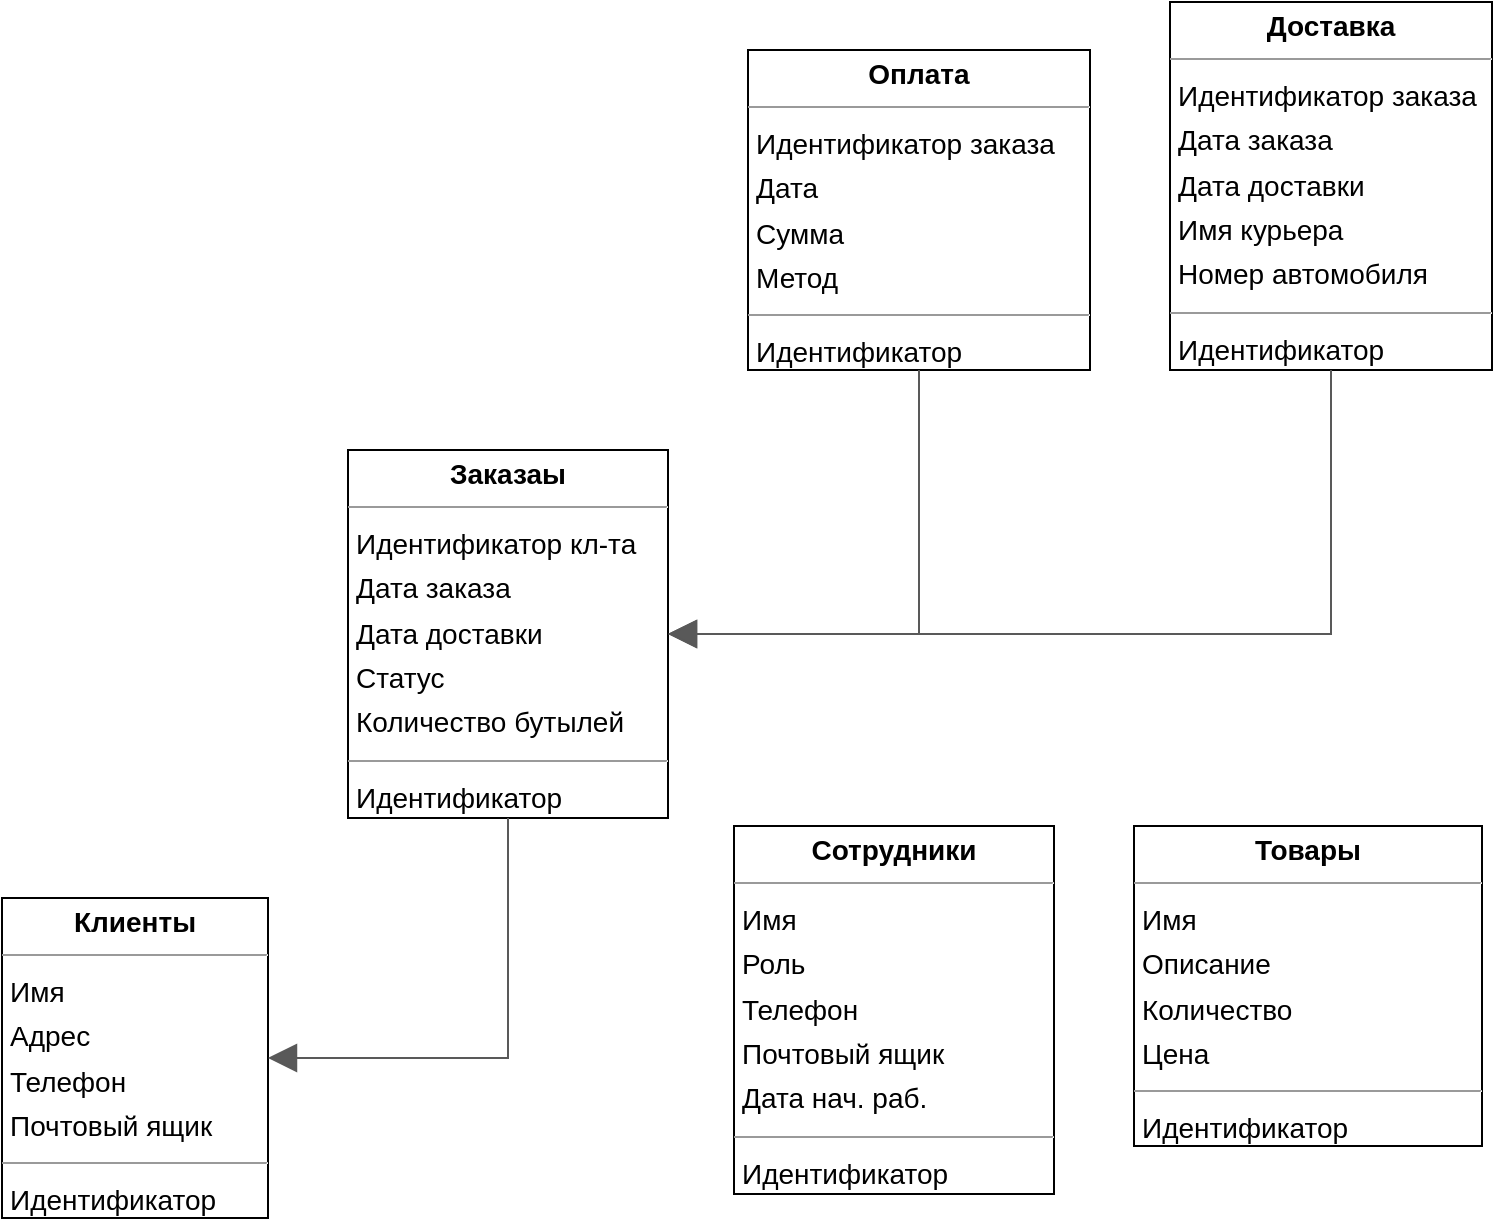 <mxfile version="26.0.5">
  <diagram id="Xd1rzki5bgTfBIohtDjM" name="Страница — 1">
    <mxGraphModel dx="1594" dy="1142" grid="1" gridSize="10" guides="1" tooltips="1" connect="1" arrows="1" fold="1" page="0" pageScale="1" pageWidth="827" pageHeight="1169" background="none" math="0" shadow="0">
      <root>
        <mxCell id="0" />
        <mxCell id="1" parent="0" />
        <mxCell id="node2" value="&lt;p style=&quot;margin:0px;margin-top:4px;text-align:center;&quot;&gt;&lt;b&gt;Клиенты&lt;/b&gt;&lt;/p&gt;&lt;hr size=&quot;1&quot;&gt;&lt;p style=&quot;margin:0 0 0 4px;line-height:1.6;&quot;&gt;Имя&lt;br&gt;Адрес&lt;br&gt; Телефон&lt;br&gt; Почтовый ящик&lt;/p&gt;&lt;hr size=&quot;1&quot;&gt;&lt;p style=&quot;margin:0 0 0 4px;line-height:1.6;&quot;&gt; Идентификатор&lt;/p&gt;" style="verticalAlign=top;align=left;overflow=fill;fontSize=14;fontFamily=Helvetica;html=1;rounded=0;shadow=0;comic=0;labelBackgroundColor=none;strokeWidth=1;" parent="1" vertex="1">
          <mxGeometry x="-86" y="356" width="133" height="160" as="geometry" />
        </mxCell>
        <mxCell id="node5" value="&lt;p style=&quot;margin:0px;margin-top:4px;text-align:center;&quot;&gt;&lt;b&gt;Доставка&lt;/b&gt;&lt;/p&gt;&lt;hr size=&quot;1&quot;&gt;&lt;p style=&quot;margin:0 0 0 4px;line-height:1.6;&quot;&gt;Идентификатор заказа&lt;br&gt;Дата заказа&lt;br&gt;Дата доставки&lt;br&gt;Имя курьера&lt;/p&gt;&lt;p style=&quot;margin:0 0 0 4px;line-height:1.6;&quot;&gt;Номер автомобиля&lt;/p&gt;&lt;hr size=&quot;1&quot;&gt;&lt;p style=&quot;margin:0 0 0 4px;line-height:1.6;&quot;&gt;Идентификатор&lt;/p&gt;" style="verticalAlign=top;align=left;overflow=fill;fontSize=14;fontFamily=Helvetica;html=1;rounded=0;shadow=0;comic=0;labelBackgroundColor=none;strokeWidth=1;" parent="1" vertex="1">
          <mxGeometry x="498" y="-92" width="161" height="184" as="geometry" />
        </mxCell>
        <mxCell id="node0" value="&lt;p style=&quot;margin:0px;margin-top:4px;text-align:center;&quot;&gt;&lt;b&gt;Заказаы&lt;/b&gt;&lt;/p&gt;&lt;hr size=&quot;1&quot;&gt;&lt;p style=&quot;margin:0 0 0 4px;line-height:1.6;&quot;&gt;Идентификатор кл-та&lt;br&gt; Дата заказа&lt;br&gt; Дата доставки&lt;br&gt; Статус&lt;br&gt; Количество бутылей&lt;/p&gt;&lt;hr size=&quot;1&quot;&gt;&lt;p style=&quot;margin:0 0 0 4px;line-height:1.6;&quot;&gt;Идентификатор&lt;/p&gt;" style="verticalAlign=top;align=left;overflow=fill;fontSize=14;fontFamily=Helvetica;html=1;rounded=0;shadow=0;comic=0;labelBackgroundColor=none;strokeWidth=1;" parent="1" vertex="1">
          <mxGeometry x="87" y="132" width="160" height="184" as="geometry" />
        </mxCell>
        <mxCell id="node4" value="&lt;p style=&quot;margin:0px;margin-top:4px;text-align:center;&quot;&gt;&lt;b&gt;Оплата&lt;/b&gt;&lt;/p&gt;&lt;hr size=&quot;1&quot;&gt;&lt;p style=&quot;margin:0 0 0 4px;line-height:1.6;&quot;&gt;Идентификатор заказа&lt;br&gt; Дата&lt;br&gt; Сумма&lt;br&gt; Метод&lt;/p&gt;&lt;hr size=&quot;1&quot;&gt;&lt;p style=&quot;margin:0 0 0 4px;line-height:1.6;&quot;&gt;Идентификатор&lt;/p&gt;" style="verticalAlign=top;align=left;overflow=fill;fontSize=14;fontFamily=Helvetica;html=1;rounded=0;shadow=0;comic=0;labelBackgroundColor=none;strokeWidth=1;" parent="1" vertex="1">
          <mxGeometry x="287" y="-68" width="171" height="160" as="geometry" />
        </mxCell>
        <mxCell id="edge0" value="" style="html=1;rounded=0;edgeStyle=orthogonalEdgeStyle;dashed=0;startArrow=none;endArrow=block;endSize=12;strokeColor=#595959;exitX=0.500;exitY=1.000;exitDx=0;exitDy=0;entryX=1.000;entryY=0.500;entryDx=0;entryDy=0;" parent="1" source="node5" target="node0" edge="1">
          <mxGeometry width="50" height="50" relative="1" as="geometry">
            <Array as="points">
              <mxPoint x="579" y="224" />
            </Array>
          </mxGeometry>
        </mxCell>
        <mxCell id="edge1" value="" style="html=1;rounded=0;edgeStyle=orthogonalEdgeStyle;dashed=0;startArrow=none;endArrow=block;endSize=12;strokeColor=#595959;exitX=0.500;exitY=1.000;exitDx=0;exitDy=0;entryX=1.000;entryY=0.500;entryDx=0;entryDy=0;" parent="1" source="node0" target="node2" edge="1">
          <mxGeometry width="50" height="50" relative="1" as="geometry">
            <Array as="points">
              <mxPoint x="167" y="436" />
            </Array>
          </mxGeometry>
        </mxCell>
        <mxCell id="edge2" value="" style="html=1;rounded=0;edgeStyle=orthogonalEdgeStyle;dashed=0;startArrow=none;endArrow=block;endSize=12;strokeColor=#595959;exitX=0.500;exitY=1.000;exitDx=0;exitDy=0;entryX=1.000;entryY=0.500;entryDx=0;entryDy=0;" parent="1" source="node4" target="node0" edge="1">
          <mxGeometry width="50" height="50" relative="1" as="geometry">
            <Array as="points">
              <mxPoint x="373" y="224" />
            </Array>
          </mxGeometry>
        </mxCell>
        <mxCell id="v9GiTl92gT61W490Nh5q-1" value="&lt;p style=&quot;margin:0px;margin-top:4px;text-align:center;&quot;&gt;&lt;b&gt;Сотрудники&lt;/b&gt;&lt;/p&gt;&lt;hr size=&quot;1&quot;&gt;&lt;p style=&quot;margin:0 0 0 4px;line-height:1.6;&quot;&gt; Имя&lt;br&gt; Роль&lt;br&gt; Телефон&lt;br&gt; Почтовый ящик&lt;br&gt; Дата нач. раб.&lt;/p&gt;&lt;hr size=&quot;1&quot;&gt;&lt;p style=&quot;margin:0 0 0 4px;line-height:1.6;&quot;&gt;Идентификатор&lt;/p&gt;" style="verticalAlign=top;align=left;overflow=fill;fontSize=14;fontFamily=Helvetica;html=1;rounded=0;shadow=0;comic=0;labelBackgroundColor=none;strokeWidth=1;" vertex="1" parent="1">
          <mxGeometry x="280" y="320" width="160" height="184" as="geometry" />
        </mxCell>
        <mxCell id="v9GiTl92gT61W490Nh5q-2" value="&lt;p style=&quot;margin:0px;margin-top:4px;text-align:center;&quot;&gt;&lt;b&gt;Товары&lt;/b&gt;&lt;/p&gt;&lt;hr size=&quot;1&quot;&gt;&lt;p style=&quot;margin:0 0 0 4px;line-height:1.6;&quot;&gt; Имя&lt;br&gt; Описание&lt;br&gt; Количество&lt;br&gt; Цена&lt;/p&gt;&lt;hr size=&quot;1&quot;&gt;&lt;p style=&quot;margin:0 0 0 4px;line-height:1.6;&quot;&gt;Идентификатор&lt;/p&gt;" style="verticalAlign=top;align=left;overflow=fill;fontSize=14;fontFamily=Helvetica;html=1;rounded=0;shadow=0;comic=0;labelBackgroundColor=none;strokeWidth=1;" vertex="1" parent="1">
          <mxGeometry x="480" y="320" width="174" height="160" as="geometry" />
        </mxCell>
      </root>
    </mxGraphModel>
  </diagram>
</mxfile>
